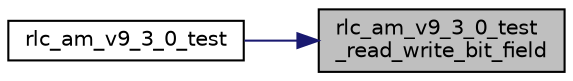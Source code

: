 digraph "rlc_am_v9_3_0_test_read_write_bit_field"
{
 // LATEX_PDF_SIZE
  edge [fontname="Helvetica",fontsize="10",labelfontname="Helvetica",labelfontsize="10"];
  node [fontname="Helvetica",fontsize="10",shape=record];
  rankdir="RL";
  Node1 [label="rlc_am_v9_3_0_test\l_read_write_bit_field",height=0.2,width=0.4,color="black", fillcolor="grey75", style="filled", fontcolor="black",tooltip=" "];
  Node1 -> Node2 [dir="back",color="midnightblue",fontsize="10",style="solid",fontname="Helvetica"];
  Node2 [label="rlc_am_v9_3_0_test",height=0.2,width=0.4,color="black", fillcolor="white", style="filled",URL="$rlc__am__test_8h.html#a735fe1b8c363937439ecfc8feaf533f1",tooltip=" "];
}
